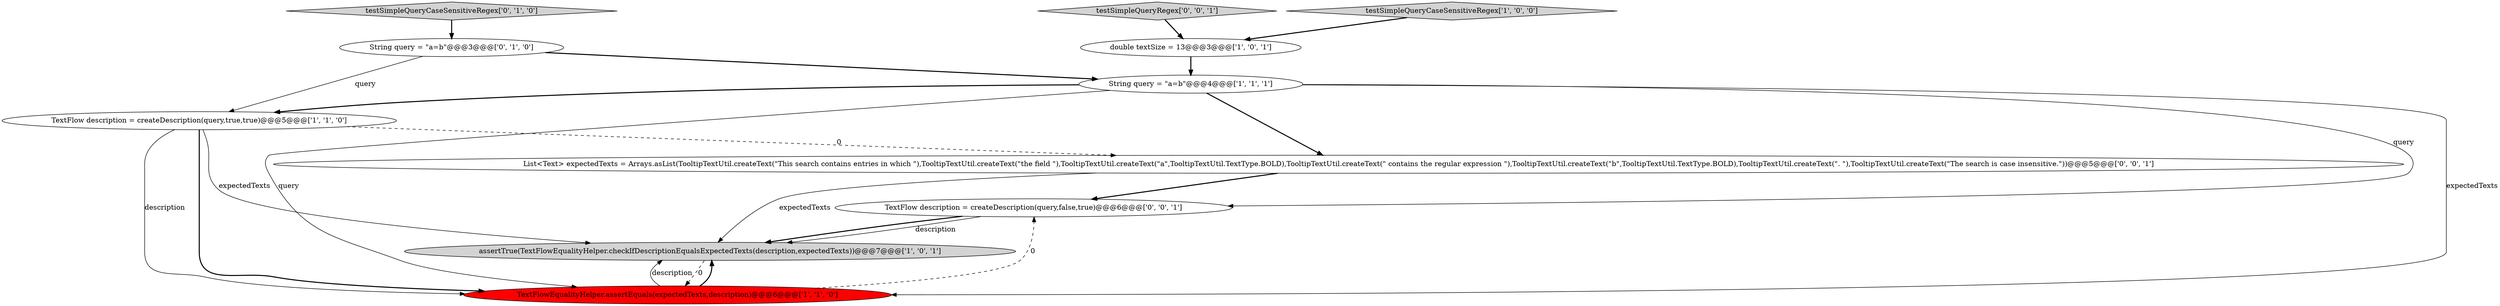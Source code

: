 digraph {
4 [style = filled, label = "TextFlow description = createDescription(query,true,true)@@@5@@@['1', '1', '0']", fillcolor = white, shape = ellipse image = "AAA0AAABBB1BBB"];
10 [style = filled, label = "TextFlow description = createDescription(query,false,true)@@@6@@@['0', '0', '1']", fillcolor = white, shape = ellipse image = "AAA0AAABBB3BBB"];
7 [style = filled, label = "testSimpleQueryCaseSensitiveRegex['0', '1', '0']", fillcolor = lightgray, shape = diamond image = "AAA0AAABBB2BBB"];
8 [style = filled, label = "testSimpleQueryRegex['0', '0', '1']", fillcolor = lightgray, shape = diamond image = "AAA0AAABBB3BBB"];
9 [style = filled, label = "List<Text> expectedTexts = Arrays.asList(TooltipTextUtil.createText(\"This search contains entries in which \"),TooltipTextUtil.createText(\"the field \"),TooltipTextUtil.createText(\"a\",TooltipTextUtil.TextType.BOLD),TooltipTextUtil.createText(\" contains the regular expression \"),TooltipTextUtil.createText(\"b\",TooltipTextUtil.TextType.BOLD),TooltipTextUtil.createText(\". \"),TooltipTextUtil.createText(\"The search is case insensitive.\"))@@@5@@@['0', '0', '1']", fillcolor = white, shape = ellipse image = "AAA0AAABBB3BBB"];
6 [style = filled, label = "String query = \"a=b\"@@@3@@@['0', '1', '0']", fillcolor = white, shape = ellipse image = "AAA0AAABBB2BBB"];
2 [style = filled, label = "TextFlowEqualityHelper.assertEquals(expectedTexts,description)@@@6@@@['1', '1', '0']", fillcolor = red, shape = ellipse image = "AAA1AAABBB1BBB"];
0 [style = filled, label = "double textSize = 13@@@3@@@['1', '0', '1']", fillcolor = white, shape = ellipse image = "AAA0AAABBB1BBB"];
1 [style = filled, label = "assertTrue(TextFlowEqualityHelper.checkIfDescriptionEqualsExpectedTexts(description,expectedTexts))@@@7@@@['1', '0', '1']", fillcolor = lightgray, shape = ellipse image = "AAA0AAABBB1BBB"];
5 [style = filled, label = "String query = \"a=b\"@@@4@@@['1', '1', '1']", fillcolor = white, shape = ellipse image = "AAA0AAABBB1BBB"];
3 [style = filled, label = "testSimpleQueryCaseSensitiveRegex['1', '0', '0']", fillcolor = lightgray, shape = diamond image = "AAA0AAABBB1BBB"];
9->1 [style = solid, label="expectedTexts"];
5->9 [style = bold, label=""];
2->1 [style = bold, label=""];
5->10 [style = solid, label="query"];
2->1 [style = solid, label="description"];
4->2 [style = bold, label=""];
9->10 [style = bold, label=""];
3->0 [style = bold, label=""];
2->10 [style = dashed, label="0"];
8->0 [style = bold, label=""];
6->4 [style = solid, label="query"];
4->9 [style = dashed, label="0"];
6->5 [style = bold, label=""];
5->4 [style = bold, label=""];
4->1 [style = solid, label="expectedTexts"];
5->2 [style = solid, label="query"];
7->6 [style = bold, label=""];
4->2 [style = solid, label="description"];
1->2 [style = dashed, label="0"];
10->1 [style = bold, label=""];
5->2 [style = solid, label="expectedTexts"];
10->1 [style = solid, label="description"];
0->5 [style = bold, label=""];
}
